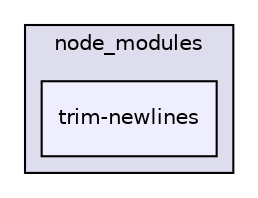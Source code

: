digraph "gulp-src/node_modules/gulp/node_modules/gulp-util/node_modules/dateformat/node_modules/meow/node_modules/trim-newlines" {
  compound=true
  node [ fontsize="10", fontname="Helvetica"];
  edge [ labelfontsize="10", labelfontname="Helvetica"];
  subgraph clusterdir_7b634b59048cf824fbcac88fdcd1bd5c {
    graph [ bgcolor="#ddddee", pencolor="black", label="node_modules" fontname="Helvetica", fontsize="10", URL="dir_7b634b59048cf824fbcac88fdcd1bd5c.html"]
  dir_68c0b06978ac1617b65e96c5b009e503 [shape=box, label="trim-newlines", style="filled", fillcolor="#eeeeff", pencolor="black", URL="dir_68c0b06978ac1617b65e96c5b009e503.html"];
  }
}
